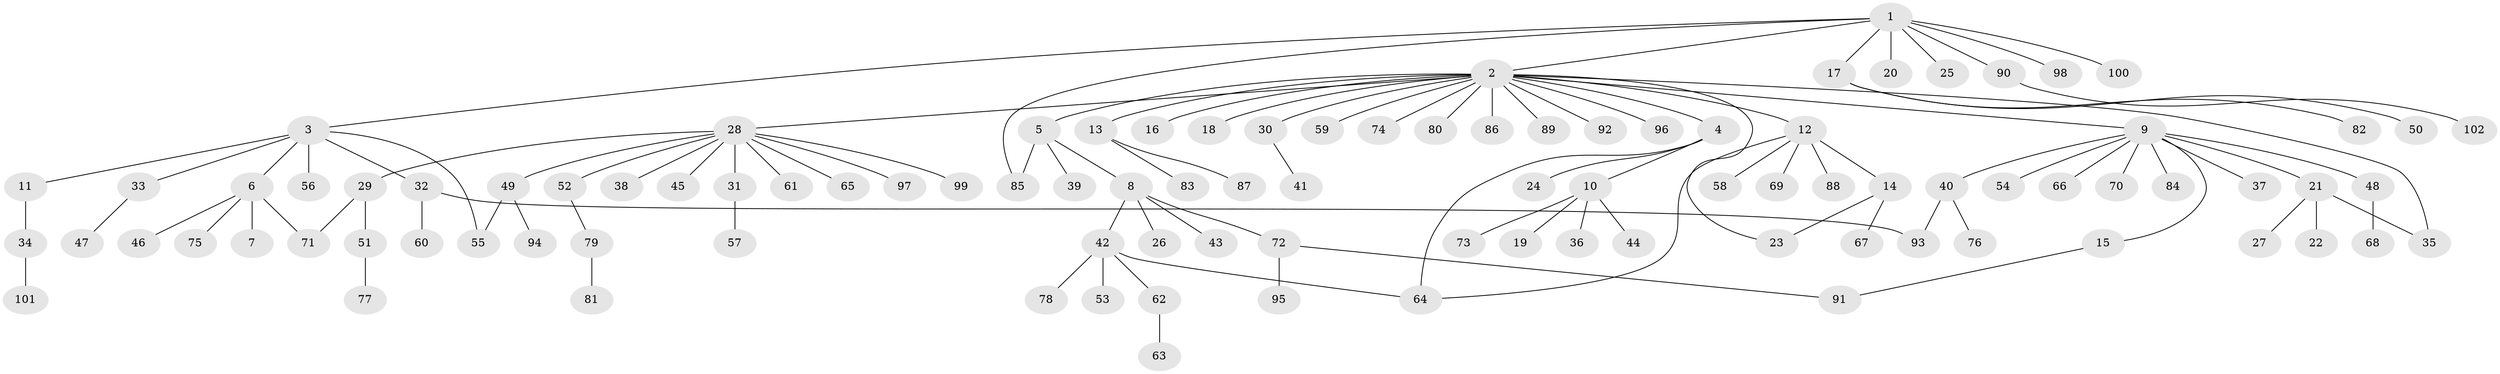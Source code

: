 // Generated by graph-tools (version 1.1) at 2025/47/03/09/25 04:47:53]
// undirected, 102 vertices, 110 edges
graph export_dot {
graph [start="1"]
  node [color=gray90,style=filled];
  1;
  2;
  3;
  4;
  5;
  6;
  7;
  8;
  9;
  10;
  11;
  12;
  13;
  14;
  15;
  16;
  17;
  18;
  19;
  20;
  21;
  22;
  23;
  24;
  25;
  26;
  27;
  28;
  29;
  30;
  31;
  32;
  33;
  34;
  35;
  36;
  37;
  38;
  39;
  40;
  41;
  42;
  43;
  44;
  45;
  46;
  47;
  48;
  49;
  50;
  51;
  52;
  53;
  54;
  55;
  56;
  57;
  58;
  59;
  60;
  61;
  62;
  63;
  64;
  65;
  66;
  67;
  68;
  69;
  70;
  71;
  72;
  73;
  74;
  75;
  76;
  77;
  78;
  79;
  80;
  81;
  82;
  83;
  84;
  85;
  86;
  87;
  88;
  89;
  90;
  91;
  92;
  93;
  94;
  95;
  96;
  97;
  98;
  99;
  100;
  101;
  102;
  1 -- 2;
  1 -- 3;
  1 -- 17;
  1 -- 20;
  1 -- 25;
  1 -- 85;
  1 -- 90;
  1 -- 98;
  1 -- 100;
  2 -- 4;
  2 -- 5;
  2 -- 9;
  2 -- 12;
  2 -- 13;
  2 -- 16;
  2 -- 18;
  2 -- 23;
  2 -- 28;
  2 -- 30;
  2 -- 35;
  2 -- 59;
  2 -- 74;
  2 -- 80;
  2 -- 86;
  2 -- 89;
  2 -- 92;
  2 -- 96;
  3 -- 6;
  3 -- 11;
  3 -- 32;
  3 -- 33;
  3 -- 55;
  3 -- 56;
  4 -- 10;
  4 -- 24;
  4 -- 64;
  5 -- 8;
  5 -- 39;
  5 -- 85;
  6 -- 7;
  6 -- 46;
  6 -- 71;
  6 -- 75;
  8 -- 26;
  8 -- 42;
  8 -- 43;
  8 -- 72;
  9 -- 15;
  9 -- 21;
  9 -- 37;
  9 -- 40;
  9 -- 48;
  9 -- 54;
  9 -- 66;
  9 -- 70;
  9 -- 84;
  10 -- 19;
  10 -- 36;
  10 -- 44;
  10 -- 73;
  11 -- 34;
  12 -- 14;
  12 -- 58;
  12 -- 64;
  12 -- 69;
  12 -- 88;
  13 -- 83;
  13 -- 87;
  14 -- 23;
  14 -- 67;
  15 -- 91;
  17 -- 50;
  17 -- 82;
  21 -- 22;
  21 -- 27;
  21 -- 35;
  28 -- 29;
  28 -- 31;
  28 -- 38;
  28 -- 45;
  28 -- 49;
  28 -- 52;
  28 -- 61;
  28 -- 65;
  28 -- 97;
  28 -- 99;
  29 -- 51;
  29 -- 71;
  30 -- 41;
  31 -- 57;
  32 -- 60;
  32 -- 93;
  33 -- 47;
  34 -- 101;
  40 -- 76;
  40 -- 93;
  42 -- 53;
  42 -- 62;
  42 -- 64;
  42 -- 78;
  48 -- 68;
  49 -- 55;
  49 -- 94;
  51 -- 77;
  52 -- 79;
  62 -- 63;
  72 -- 91;
  72 -- 95;
  79 -- 81;
  90 -- 102;
}
